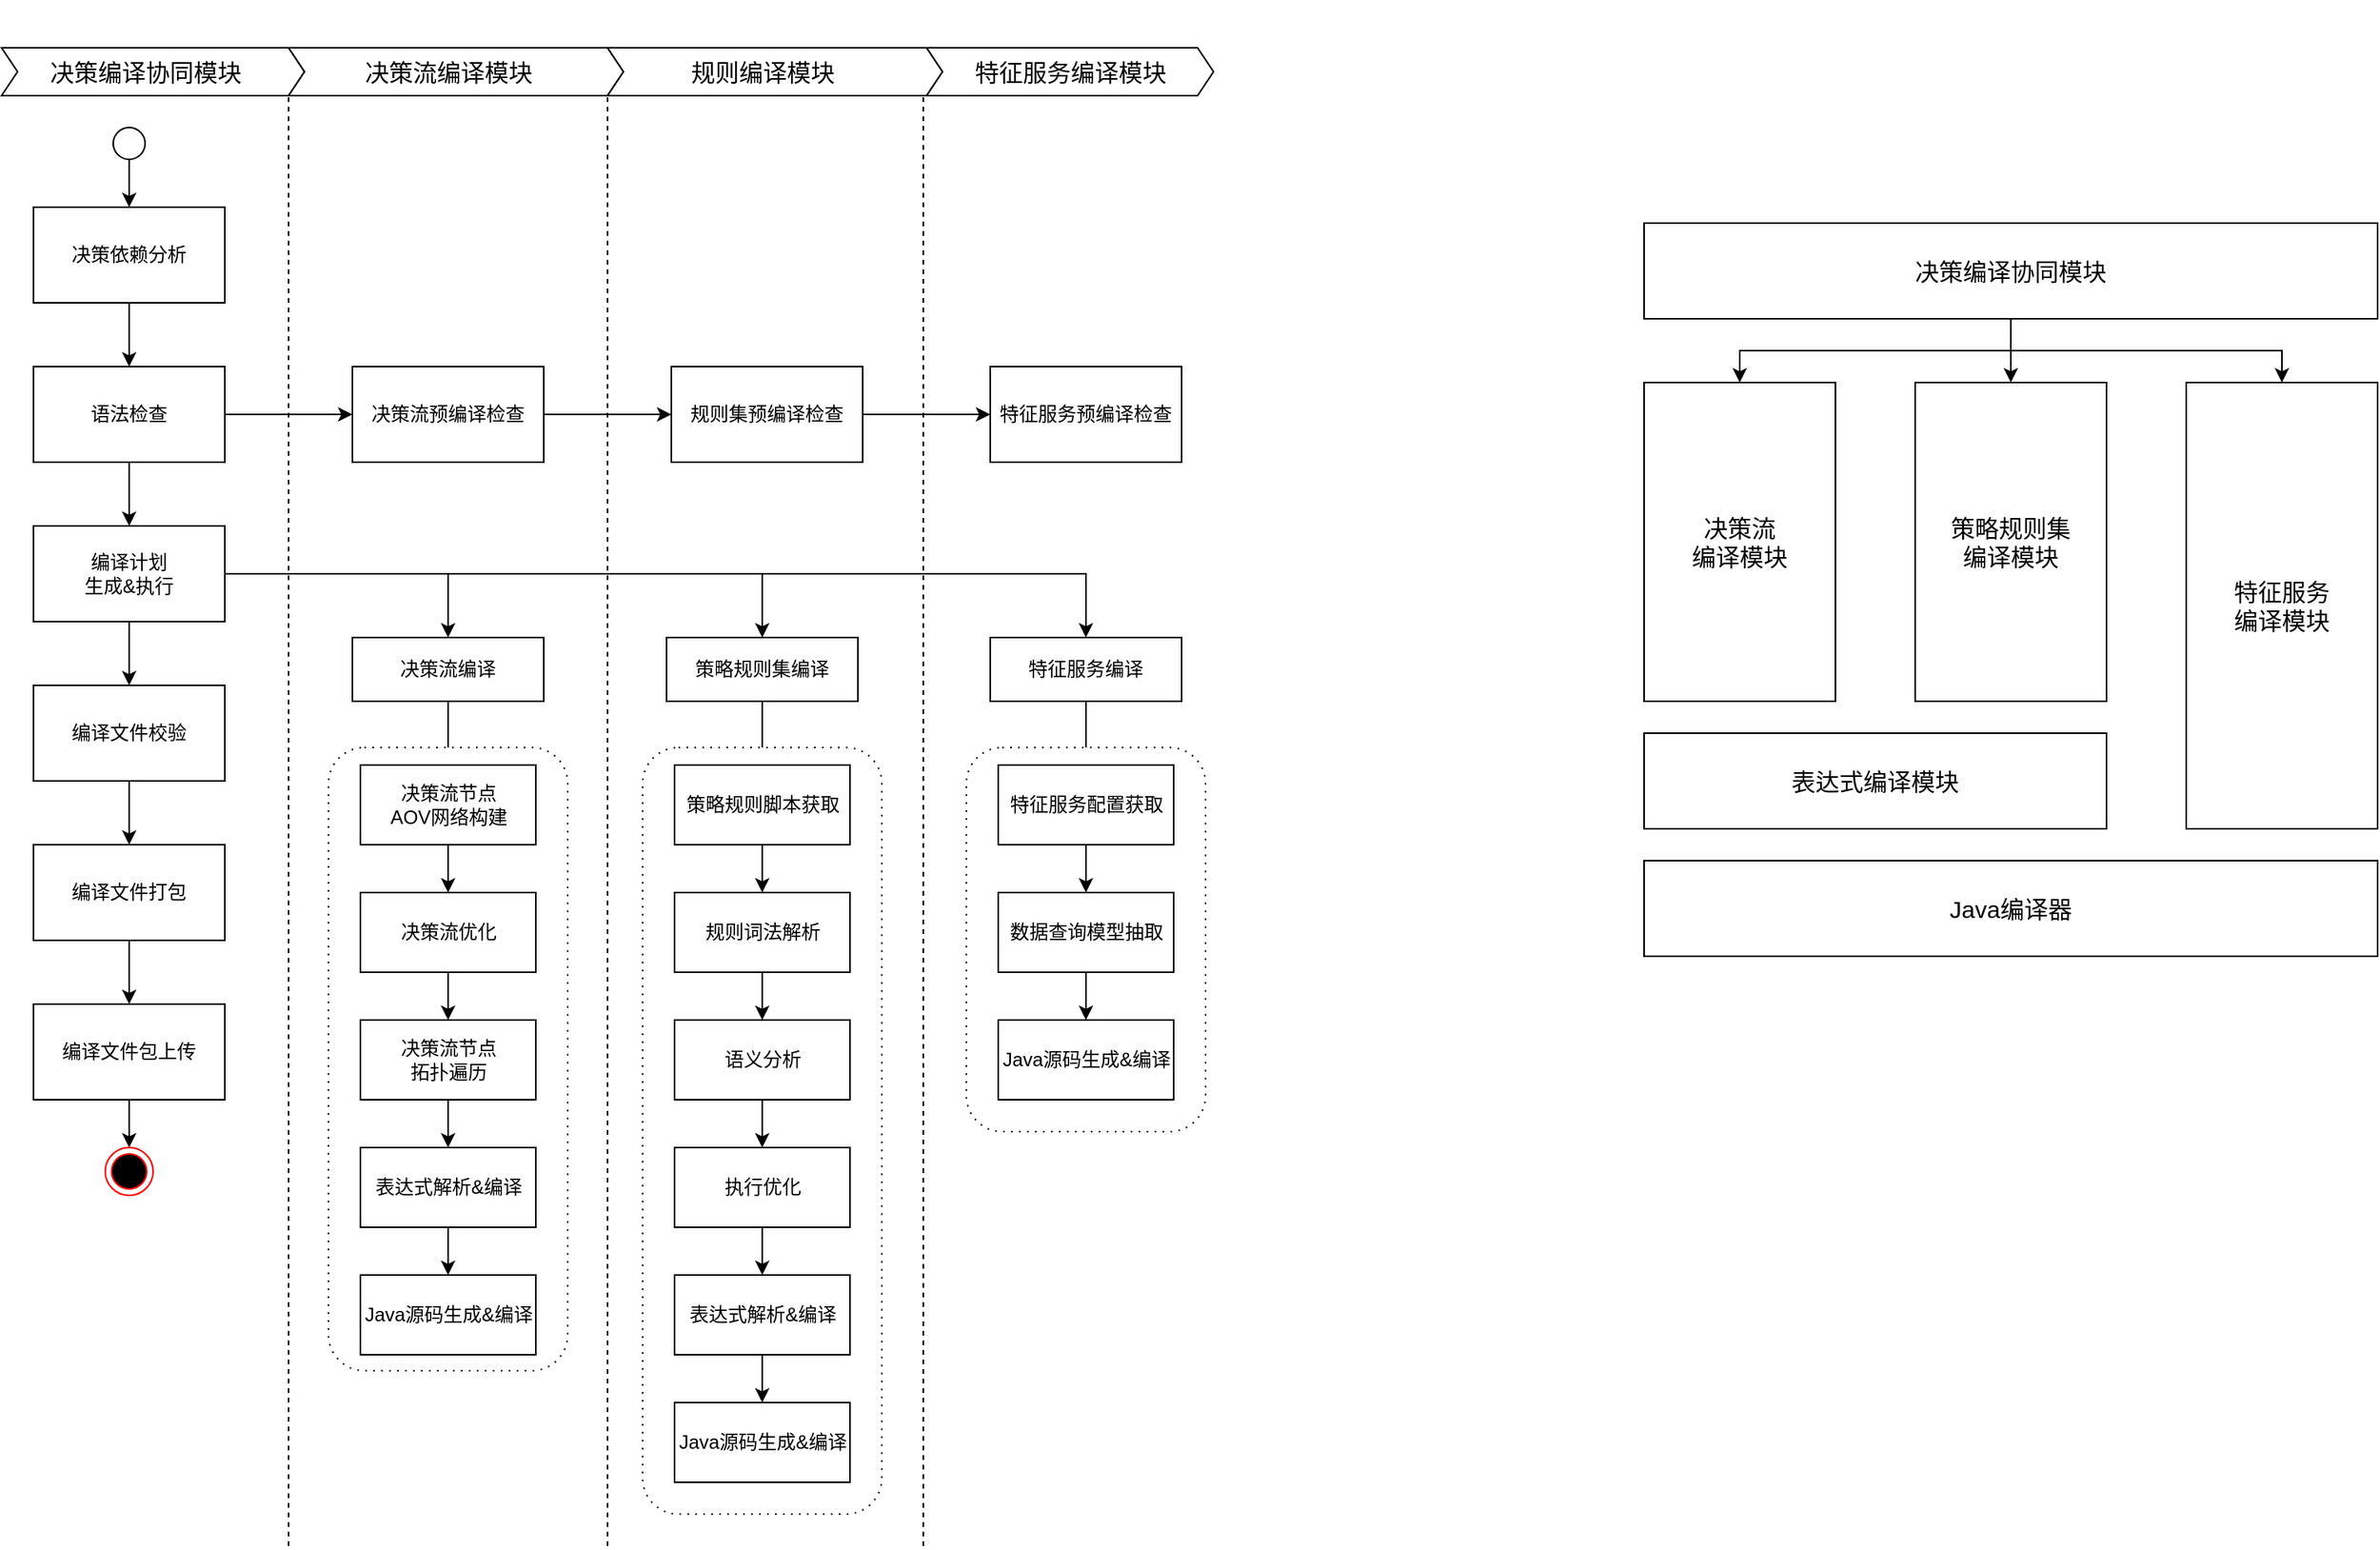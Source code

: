 <mxfile version="13.6.4" type="github">
  <diagram id="XIEwJmgOxNmqymngDd2L" name="Page-1">
    <mxGraphModel dx="2062" dy="1132" grid="1" gridSize="10" guides="1" tooltips="1" connect="1" arrows="1" fold="1" page="1" pageScale="1" pageWidth="827" pageHeight="1169" math="0" shadow="0">
      <root>
        <mxCell id="0" />
        <mxCell id="1" parent="0" />
        <mxCell id="7AzHG-92tgLLTeT5lNPb-124" value="&#xa;&#xa;&lt;span style=&quot;color: rgba(0, 0, 0, 0); font-family: monospace; font-size: 0px; font-style: normal; font-weight: 400; letter-spacing: normal; text-indent: 0px; text-transform: none; word-spacing: 0px; background-color: rgb(248, 249, 250); display: inline; float: none;&quot;&gt;&amp;nbsp;&lt;/span&gt;&#xa;&#xa;" style="html=1;shadow=0;dashed=0;align=center;verticalAlign=middle;shape=mxgraph.arrows2.arrow;dy=0;dx=10;notch=10;fontSize=15;" vertex="1" parent="1">
          <mxGeometry x="470" y="300" width="210" height="30" as="geometry" />
        </mxCell>
        <mxCell id="7AzHG-92tgLLTeT5lNPb-114" value="&#xa;&#xa;&lt;span style=&quot;color: rgba(0, 0, 0, 0); font-family: monospace; font-size: 0px; font-style: normal; font-weight: 400; letter-spacing: normal; text-indent: 0px; text-transform: none; word-spacing: 0px; background-color: rgb(248, 249, 250); display: inline; float: none;&quot;&gt;&amp;nbsp;&lt;/span&gt;&#xa;&#xa;" style="endArrow=none;dashed=1;html=1;entryX=0;entryY=0;entryDx=0;entryDy=0;entryPerimeter=0;" edge="1" parent="1" target="7AzHG-92tgLLTeT5lNPb-123">
          <mxGeometry width="50" height="50" relative="1" as="geometry">
            <mxPoint x="270" y="1240" as="sourcePoint" />
            <mxPoint x="270" y="280" as="targetPoint" />
          </mxGeometry>
        </mxCell>
        <mxCell id="7AzHG-92tgLLTeT5lNPb-15" value="&#xa;&#xa;&lt;span style=&quot;color: rgba(0, 0, 0, 0); font-family: monospace; font-size: 0px; font-style: normal; font-weight: 400; letter-spacing: normal; text-indent: 0px; text-transform: none; word-spacing: 0px; background-color: rgb(248, 249, 250); display: inline; float: none;&quot;&gt;&amp;nbsp;&lt;/span&gt;&#xa;&#xa;" style="endArrow=none;dashed=1;html=1;" edge="1" parent="1">
          <mxGeometry width="50" height="50" relative="1" as="geometry">
            <mxPoint x="470" y="1240" as="sourcePoint" />
            <mxPoint x="470" y="326" as="targetPoint" />
          </mxGeometry>
        </mxCell>
        <mxCell id="7AzHG-92tgLLTeT5lNPb-24" value="&#xa;&#xa;&lt;span style=&quot;color: rgba(0, 0, 0, 0); font-family: monospace; font-size: 0px; font-style: normal; font-weight: 400; letter-spacing: normal; text-indent: 0px; text-transform: none; word-spacing: 0px; background-color: rgb(248, 249, 250); display: inline; float: none;&quot;&gt;&amp;nbsp;&lt;/span&gt;&#xa;&#xa;" style="endArrow=none;dashed=1;html=1;entryX=0;entryY=0;entryDx=200;entryDy=0;entryPerimeter=0;" edge="1" parent="1">
          <mxGeometry width="50" height="50" relative="1" as="geometry">
            <mxPoint x="668" y="1240" as="sourcePoint" />
            <mxPoint x="668" y="300" as="targetPoint" />
          </mxGeometry>
        </mxCell>
        <mxCell id="7AzHG-92tgLLTeT5lNPb-121" value="&#xa;&#xa;&lt;span style=&quot;color: rgba(0, 0, 0, 0); font-family: monospace; font-size: 0px; font-style: normal; font-weight: 400; letter-spacing: normal; text-indent: 0px; text-transform: none; word-spacing: 0px; background-color: rgb(248, 249, 250); display: inline; float: none;&quot;&gt;&amp;nbsp;&lt;/span&gt;&#xa;&#xa;" style="html=1;shadow=0;dashed=0;align=center;verticalAlign=middle;shape=mxgraph.arrows2.arrow;dy=0;dx=10;notch=10;fontSize=15;" vertex="1" parent="1">
          <mxGeometry x="90" y="300" width="190" height="30" as="geometry" />
        </mxCell>
        <mxCell id="7AzHG-92tgLLTeT5lNPb-123" value="&#xa;&#xa;&lt;span style=&quot;color: rgba(0, 0, 0, 0); font-family: monospace; font-size: 0px; font-style: normal; font-weight: 400; letter-spacing: normal; text-indent: 0px; text-transform: none; word-spacing: 0px; background-color: rgb(248, 249, 250); display: inline; float: none;&quot;&gt;&amp;nbsp;&lt;/span&gt;&#xa;&#xa;" style="html=1;shadow=0;dashed=0;align=center;verticalAlign=middle;shape=mxgraph.arrows2.arrow;dy=0;dx=10;notch=10;fontSize=15;" vertex="1" parent="1">
          <mxGeometry x="270" y="300" width="210" height="30" as="geometry" />
        </mxCell>
        <mxCell id="7AzHG-92tgLLTeT5lNPb-127" value="&#xa;&#xa;&lt;span style=&quot;color: rgba(0, 0, 0, 0); font-family: monospace; font-size: 0px; font-style: normal; font-weight: 400; letter-spacing: normal; text-indent: 0px; text-transform: none; word-spacing: 0px; background-color: rgb(248, 249, 250); display: inline; float: none;&quot;&gt;&amp;nbsp;&lt;/span&gt;&#xa;&#xa;" style="html=1;shadow=0;dashed=0;align=center;verticalAlign=middle;shape=mxgraph.arrows2.arrow;dy=0;dx=10;notch=10;fontSize=15;" vertex="1" parent="1">
          <mxGeometry x="670" y="300" width="180" height="30" as="geometry" />
        </mxCell>
        <mxCell id="7AzHG-92tgLLTeT5lNPb-128" value="&#xa;&#xa;&lt;span style=&quot;color: rgba(0, 0, 0, 0); font-family: monospace; font-size: 0px; font-style: normal; font-weight: 400; letter-spacing: normal; text-indent: 0px; text-transform: none; word-spacing: 0px; background-color: rgb(248, 249, 250); display: inline; float: none;&quot;&gt;&amp;nbsp;&lt;/span&gt;&#xa;&#xa;" style="html=1;shadow=0;dashed=0;align=center;verticalAlign=middle;shape=mxgraph.arrows2.arrow;dy=0;dx=10;notch=10;fontSize=15;" vertex="1" parent="1">
          <mxGeometry x="470" y="300" width="210" height="30" as="geometry" />
        </mxCell>
        <mxCell id="7AzHG-92tgLLTeT5lNPb-29" value="" style="edgeStyle=orthogonalEdgeStyle;rounded=0;orthogonalLoop=1;jettySize=auto;html=1;" edge="1" parent="1" source="7AzHG-92tgLLTeT5lNPb-1" target="7AzHG-92tgLLTeT5lNPb-17">
          <mxGeometry relative="1" as="geometry" />
        </mxCell>
        <mxCell id="7AzHG-92tgLLTeT5lNPb-35" value="" style="edgeStyle=orthogonalEdgeStyle;rounded=0;orthogonalLoop=1;jettySize=auto;html=1;" edge="1" parent="1" source="7AzHG-92tgLLTeT5lNPb-1" target="7AzHG-92tgLLTeT5lNPb-34">
          <mxGeometry relative="1" as="geometry" />
        </mxCell>
        <mxCell id="7AzHG-92tgLLTeT5lNPb-1" value="语法检查" style="rounded=0;whiteSpace=wrap;html=1;" vertex="1" parent="1">
          <mxGeometry x="110" y="500" width="120" height="60" as="geometry" />
        </mxCell>
        <mxCell id="7AzHG-92tgLLTeT5lNPb-28" value="" style="edgeStyle=orthogonalEdgeStyle;rounded=0;orthogonalLoop=1;jettySize=auto;html=1;" edge="1" parent="1" source="7AzHG-92tgLLTeT5lNPb-2" target="7AzHG-92tgLLTeT5lNPb-1">
          <mxGeometry relative="1" as="geometry" />
        </mxCell>
        <mxCell id="7AzHG-92tgLLTeT5lNPb-2" value="决策依赖分析" style="whiteSpace=wrap;html=1;rounded=0;" vertex="1" parent="1">
          <mxGeometry x="110" y="400" width="120" height="60" as="geometry" />
        </mxCell>
        <mxCell id="7AzHG-92tgLLTeT5lNPb-83" value="" style="edgeStyle=orthogonalEdgeStyle;rounded=0;orthogonalLoop=1;jettySize=auto;html=1;startArrow=none;startFill=0;endArrow=classic;endFill=1;" edge="1" parent="1" source="7AzHG-92tgLLTeT5lNPb-4">
          <mxGeometry relative="1" as="geometry">
            <mxPoint x="567" y="790" as="targetPoint" />
          </mxGeometry>
        </mxCell>
        <mxCell id="7AzHG-92tgLLTeT5lNPb-4" value="策略规则集编译" style="whiteSpace=wrap;html=1;rounded=0;" vertex="1" parent="1">
          <mxGeometry x="507" y="670" width="120" height="40" as="geometry" />
        </mxCell>
        <mxCell id="7AzHG-92tgLLTeT5lNPb-27" value="" style="edgeStyle=orthogonalEdgeStyle;rounded=0;orthogonalLoop=1;jettySize=auto;html=1;" edge="1" parent="1" source="7AzHG-92tgLLTeT5lNPb-9" target="7AzHG-92tgLLTeT5lNPb-2">
          <mxGeometry relative="1" as="geometry" />
        </mxCell>
        <mxCell id="7AzHG-92tgLLTeT5lNPb-9" value="" style="verticalLabelPosition=bottom;verticalAlign=top;html=1;shape=mxgraph.flowchart.on-page_reference;" vertex="1" parent="1">
          <mxGeometry x="160" y="350" width="20" height="20" as="geometry" />
        </mxCell>
        <mxCell id="7AzHG-92tgLLTeT5lNPb-13" value="&lt;span&gt;特征服务编译&lt;/span&gt;" style="whiteSpace=wrap;html=1;rounded=0;" vertex="1" parent="1">
          <mxGeometry x="710" y="670" width="120" height="40" as="geometry" />
        </mxCell>
        <mxCell id="7AzHG-92tgLLTeT5lNPb-20" value="&#xa;&#xa;&lt;span style=&quot;color: rgba(0, 0, 0, 0); font-family: monospace; font-size: 0px; font-style: normal; font-weight: 400; letter-spacing: normal; text-indent: 0px; text-transform: none; word-spacing: 0px; background-color: rgb(248, 249, 250); display: inline; float: none;&quot;&gt;&amp;nbsp;&lt;/span&gt;&#xa;&#xa;" style="edgeStyle=orthogonalEdgeStyle;rounded=0;orthogonalLoop=1;jettySize=auto;html=1;exitX=1;exitY=0.5;exitDx=0;exitDy=0;entryX=0.5;entryY=0;entryDx=0;entryDy=0;" edge="1" parent="1" source="7AzHG-92tgLLTeT5lNPb-17" target="7AzHG-92tgLLTeT5lNPb-13">
          <mxGeometry relative="1" as="geometry" />
        </mxCell>
        <mxCell id="7AzHG-92tgLLTeT5lNPb-16" value="决策流编译" style="whiteSpace=wrap;html=1;rounded=0;" vertex="1" parent="1">
          <mxGeometry x="310" y="670" width="120" height="40" as="geometry" />
        </mxCell>
        <mxCell id="7AzHG-92tgLLTeT5lNPb-19" value="" style="edgeStyle=orthogonalEdgeStyle;rounded=0;orthogonalLoop=1;jettySize=auto;html=1;" edge="1" parent="1" source="7AzHG-92tgLLTeT5lNPb-17" target="7AzHG-92tgLLTeT5lNPb-16">
          <mxGeometry relative="1" as="geometry" />
        </mxCell>
        <mxCell id="7AzHG-92tgLLTeT5lNPb-22" value="" style="edgeStyle=orthogonalEdgeStyle;rounded=0;orthogonalLoop=1;jettySize=auto;html=1;" edge="1" parent="1" source="7AzHG-92tgLLTeT5lNPb-17" target="7AzHG-92tgLLTeT5lNPb-4">
          <mxGeometry relative="1" as="geometry">
            <mxPoint x="310" y="630" as="targetPoint" />
          </mxGeometry>
        </mxCell>
        <mxCell id="7AzHG-92tgLLTeT5lNPb-42" value="" style="edgeStyle=orthogonalEdgeStyle;rounded=0;orthogonalLoop=1;jettySize=auto;html=1;" edge="1" parent="1" source="7AzHG-92tgLLTeT5lNPb-17" target="7AzHG-92tgLLTeT5lNPb-41">
          <mxGeometry relative="1" as="geometry" />
        </mxCell>
        <mxCell id="7AzHG-92tgLLTeT5lNPb-17" value="编译计划&lt;br&gt;生成&amp;amp;执行" style="whiteSpace=wrap;html=1;rounded=0;" vertex="1" parent="1">
          <mxGeometry x="110" y="600" width="120" height="60" as="geometry" />
        </mxCell>
        <mxCell id="7AzHG-92tgLLTeT5lNPb-37" value="" style="edgeStyle=orthogonalEdgeStyle;rounded=0;orthogonalLoop=1;jettySize=auto;html=1;" edge="1" parent="1" source="7AzHG-92tgLLTeT5lNPb-34" target="7AzHG-92tgLLTeT5lNPb-36">
          <mxGeometry relative="1" as="geometry" />
        </mxCell>
        <mxCell id="7AzHG-92tgLLTeT5lNPb-34" value="决策流预编译检查" style="whiteSpace=wrap;html=1;rounded=0;" vertex="1" parent="1">
          <mxGeometry x="310" y="500" width="120" height="60" as="geometry" />
        </mxCell>
        <mxCell id="7AzHG-92tgLLTeT5lNPb-39" value="" style="edgeStyle=orthogonalEdgeStyle;rounded=0;orthogonalLoop=1;jettySize=auto;html=1;" edge="1" parent="1" source="7AzHG-92tgLLTeT5lNPb-36" target="7AzHG-92tgLLTeT5lNPb-38">
          <mxGeometry relative="1" as="geometry" />
        </mxCell>
        <mxCell id="7AzHG-92tgLLTeT5lNPb-36" value="规则集预编译检查" style="whiteSpace=wrap;html=1;rounded=0;" vertex="1" parent="1">
          <mxGeometry x="510" y="500" width="120" height="60" as="geometry" />
        </mxCell>
        <mxCell id="7AzHG-92tgLLTeT5lNPb-38" value="特征服务预编译检查" style="whiteSpace=wrap;html=1;rounded=0;" vertex="1" parent="1">
          <mxGeometry x="710" y="500" width="120" height="60" as="geometry" />
        </mxCell>
        <mxCell id="7AzHG-92tgLLTeT5lNPb-44" value="" style="edgeStyle=orthogonalEdgeStyle;rounded=0;orthogonalLoop=1;jettySize=auto;html=1;" edge="1" parent="1" source="7AzHG-92tgLLTeT5lNPb-41" target="7AzHG-92tgLLTeT5lNPb-43">
          <mxGeometry relative="1" as="geometry" />
        </mxCell>
        <mxCell id="7AzHG-92tgLLTeT5lNPb-41" value="编译文件校验" style="whiteSpace=wrap;html=1;rounded=0;" vertex="1" parent="1">
          <mxGeometry x="110" y="700" width="120" height="60" as="geometry" />
        </mxCell>
        <mxCell id="7AzHG-92tgLLTeT5lNPb-46" value="" style="edgeStyle=orthogonalEdgeStyle;rounded=0;orthogonalLoop=1;jettySize=auto;html=1;" edge="1" parent="1" source="7AzHG-92tgLLTeT5lNPb-43" target="7AzHG-92tgLLTeT5lNPb-45">
          <mxGeometry relative="1" as="geometry" />
        </mxCell>
        <mxCell id="7AzHG-92tgLLTeT5lNPb-43" value="编译文件打包" style="whiteSpace=wrap;html=1;rounded=0;" vertex="1" parent="1">
          <mxGeometry x="110" y="800" width="120" height="60" as="geometry" />
        </mxCell>
        <mxCell id="7AzHG-92tgLLTeT5lNPb-52" value="" style="edgeStyle=orthogonalEdgeStyle;rounded=0;orthogonalLoop=1;jettySize=auto;html=1;" edge="1" parent="1" source="7AzHG-92tgLLTeT5lNPb-45" target="7AzHG-92tgLLTeT5lNPb-51">
          <mxGeometry relative="1" as="geometry" />
        </mxCell>
        <mxCell id="7AzHG-92tgLLTeT5lNPb-45" value="编译文件包上传" style="whiteSpace=wrap;html=1;rounded=0;" vertex="1" parent="1">
          <mxGeometry x="110" y="900" width="120" height="60" as="geometry" />
        </mxCell>
        <mxCell id="7AzHG-92tgLLTeT5lNPb-51" value="" style="ellipse;html=1;shape=endState;fillColor=#000000;strokeColor=#ff0000;" vertex="1" parent="1">
          <mxGeometry x="155" y="990" width="30" height="30" as="geometry" />
        </mxCell>
        <mxCell id="7AzHG-92tgLLTeT5lNPb-57" value="" style="edgeStyle=orthogonalEdgeStyle;rounded=0;orthogonalLoop=1;jettySize=auto;html=1;endArrow=none;endFill=0;" edge="1" parent="1" source="7AzHG-92tgLLTeT5lNPb-55" target="7AzHG-92tgLLTeT5lNPb-16">
          <mxGeometry relative="1" as="geometry" />
        </mxCell>
        <mxCell id="7AzHG-92tgLLTeT5lNPb-55" value="&#xa;&#xa;&lt;span style=&quot;color: rgba(0, 0, 0, 0); font-family: monospace; font-size: 0px; font-style: normal; font-weight: 400; letter-spacing: normal; text-indent: 0px; text-transform: none; word-spacing: 0px; background-color: rgb(248, 249, 250); display: inline; float: none;&quot;&gt;&amp;nbsp;&lt;/span&gt;&#xa;&#xa;" style="shape=ext;rounded=1;html=1;whiteSpace=wrap;dashed=1;dashPattern=1 4;" vertex="1" parent="1">
          <mxGeometry x="295" y="739" width="150" height="391" as="geometry" />
        </mxCell>
        <mxCell id="7AzHG-92tgLLTeT5lNPb-67" value="" style="edgeStyle=orthogonalEdgeStyle;rounded=0;orthogonalLoop=1;jettySize=auto;html=1;startArrow=none;startFill=0;endArrow=classic;endFill=1;" edge="1" parent="1" source="7AzHG-92tgLLTeT5lNPb-59" target="7AzHG-92tgLLTeT5lNPb-66">
          <mxGeometry relative="1" as="geometry" />
        </mxCell>
        <mxCell id="7AzHG-92tgLLTeT5lNPb-59" value="决策流节点&lt;br&gt;AOV网络构建" style="html=1;" vertex="1" parent="1">
          <mxGeometry x="315" y="750" width="110" height="50" as="geometry" />
        </mxCell>
        <mxCell id="7AzHG-92tgLLTeT5lNPb-69" value="" style="edgeStyle=orthogonalEdgeStyle;rounded=0;orthogonalLoop=1;jettySize=auto;html=1;startArrow=none;startFill=0;endArrow=classic;endFill=1;" edge="1" parent="1" source="7AzHG-92tgLLTeT5lNPb-66" target="7AzHG-92tgLLTeT5lNPb-68">
          <mxGeometry relative="1" as="geometry" />
        </mxCell>
        <mxCell id="7AzHG-92tgLLTeT5lNPb-66" value="决策流优化" style="html=1;" vertex="1" parent="1">
          <mxGeometry x="315" y="830" width="110" height="50" as="geometry" />
        </mxCell>
        <mxCell id="7AzHG-92tgLLTeT5lNPb-186" value="" style="edgeStyle=orthogonalEdgeStyle;rounded=0;orthogonalLoop=1;jettySize=auto;html=1;startArrow=none;startFill=0;endArrow=classic;endFill=1;fontSize=15;" edge="1" parent="1" source="7AzHG-92tgLLTeT5lNPb-68" target="7AzHG-92tgLLTeT5lNPb-185">
          <mxGeometry relative="1" as="geometry" />
        </mxCell>
        <mxCell id="7AzHG-92tgLLTeT5lNPb-68" value="决策流节点&lt;br&gt;拓扑遍历" style="html=1;" vertex="1" parent="1">
          <mxGeometry x="315" y="910" width="110" height="50" as="geometry" />
        </mxCell>
        <mxCell id="7AzHG-92tgLLTeT5lNPb-70" value="Java源码生成&amp;amp;编译" style="html=1;" vertex="1" parent="1">
          <mxGeometry x="315" y="1070" width="110" height="50" as="geometry" />
        </mxCell>
        <mxCell id="7AzHG-92tgLLTeT5lNPb-74" value="&#xa;&#xa;&lt;span style=&quot;color: rgba(0, 0, 0, 0); font-family: monospace; font-size: 0px; font-style: normal; font-weight: 400; letter-spacing: normal; text-indent: 0px; text-transform: none; word-spacing: 0px; background-color: rgb(248, 249, 250); display: inline; float: none;&quot;&gt;&amp;nbsp;&lt;/span&gt;&#xa;&#xa;" style="shape=ext;rounded=1;html=1;whiteSpace=wrap;dashed=1;dashPattern=1 4;" vertex="1" parent="1">
          <mxGeometry x="492" y="739" width="150" height="481" as="geometry" />
        </mxCell>
        <mxCell id="7AzHG-92tgLLTeT5lNPb-75" value="" style="edgeStyle=orthogonalEdgeStyle;rounded=0;orthogonalLoop=1;jettySize=auto;html=1;startArrow=none;startFill=0;endArrow=classic;endFill=1;" edge="1" source="7AzHG-92tgLLTeT5lNPb-76" target="7AzHG-92tgLLTeT5lNPb-78" parent="1">
          <mxGeometry relative="1" as="geometry" />
        </mxCell>
        <mxCell id="7AzHG-92tgLLTeT5lNPb-76" value="策略规则脚本获取" style="html=1;" vertex="1" parent="1">
          <mxGeometry x="512" y="750" width="110" height="50" as="geometry" />
        </mxCell>
        <mxCell id="7AzHG-92tgLLTeT5lNPb-77" value="" style="edgeStyle=orthogonalEdgeStyle;rounded=0;orthogonalLoop=1;jettySize=auto;html=1;startArrow=none;startFill=0;endArrow=classic;endFill=1;" edge="1" source="7AzHG-92tgLLTeT5lNPb-78" target="7AzHG-92tgLLTeT5lNPb-80" parent="1">
          <mxGeometry relative="1" as="geometry" />
        </mxCell>
        <mxCell id="7AzHG-92tgLLTeT5lNPb-78" value="规则词法解析" style="html=1;" vertex="1" parent="1">
          <mxGeometry x="512" y="830" width="110" height="50" as="geometry" />
        </mxCell>
        <mxCell id="7AzHG-92tgLLTeT5lNPb-79" value="" style="edgeStyle=orthogonalEdgeStyle;rounded=0;orthogonalLoop=1;jettySize=auto;html=1;startArrow=none;startFill=0;endArrow=classic;endFill=1;" edge="1" source="7AzHG-92tgLLTeT5lNPb-80" target="7AzHG-92tgLLTeT5lNPb-81" parent="1">
          <mxGeometry relative="1" as="geometry" />
        </mxCell>
        <mxCell id="7AzHG-92tgLLTeT5lNPb-80" value="语义分析" style="html=1;" vertex="1" parent="1">
          <mxGeometry x="512" y="910" width="110" height="50" as="geometry" />
        </mxCell>
        <mxCell id="7AzHG-92tgLLTeT5lNPb-89" value="" style="edgeStyle=orthogonalEdgeStyle;rounded=0;orthogonalLoop=1;jettySize=auto;html=1;startArrow=none;startFill=0;endArrow=classic;endFill=1;" edge="1" parent="1" source="7AzHG-92tgLLTeT5lNPb-81" target="7AzHG-92tgLLTeT5lNPb-88">
          <mxGeometry relative="1" as="geometry" />
        </mxCell>
        <mxCell id="7AzHG-92tgLLTeT5lNPb-81" value="执行优化" style="html=1;" vertex="1" parent="1">
          <mxGeometry x="512" y="990" width="110" height="50" as="geometry" />
        </mxCell>
        <mxCell id="7AzHG-92tgLLTeT5lNPb-194" value="" style="edgeStyle=orthogonalEdgeStyle;rounded=0;orthogonalLoop=1;jettySize=auto;html=1;startArrow=none;startFill=0;endArrow=classic;endFill=1;fontSize=15;" edge="1" parent="1" source="7AzHG-92tgLLTeT5lNPb-88" target="7AzHG-92tgLLTeT5lNPb-193">
          <mxGeometry relative="1" as="geometry" />
        </mxCell>
        <mxCell id="7AzHG-92tgLLTeT5lNPb-88" value="表达式解析&amp;amp;编译" style="html=1;" vertex="1" parent="1">
          <mxGeometry x="512" y="1070" width="110" height="50" as="geometry" />
        </mxCell>
        <mxCell id="7AzHG-92tgLLTeT5lNPb-90" value="" style="edgeStyle=orthogonalEdgeStyle;rounded=0;orthogonalLoop=1;jettySize=auto;html=1;startArrow=none;startFill=0;endArrow=classic;endFill=1;" edge="1" parent="1">
          <mxGeometry relative="1" as="geometry">
            <mxPoint x="770" y="710" as="sourcePoint" />
            <mxPoint x="770" y="790" as="targetPoint" />
          </mxGeometry>
        </mxCell>
        <mxCell id="7AzHG-92tgLLTeT5lNPb-92" value="" style="edgeStyle=orthogonalEdgeStyle;rounded=0;orthogonalLoop=1;jettySize=auto;html=1;startArrow=none;startFill=0;endArrow=classic;endFill=1;" edge="1" source="7AzHG-92tgLLTeT5lNPb-93" target="7AzHG-92tgLLTeT5lNPb-95" parent="1">
          <mxGeometry relative="1" as="geometry" />
        </mxCell>
        <mxCell id="7AzHG-92tgLLTeT5lNPb-93" value="策略规则脚本获取" style="html=1;" vertex="1" parent="1">
          <mxGeometry x="715" y="750" width="110" height="50" as="geometry" />
        </mxCell>
        <mxCell id="7AzHG-92tgLLTeT5lNPb-94" value="" style="edgeStyle=orthogonalEdgeStyle;rounded=0;orthogonalLoop=1;jettySize=auto;html=1;startArrow=none;startFill=0;endArrow=classic;endFill=1;" edge="1" source="7AzHG-92tgLLTeT5lNPb-95" target="7AzHG-92tgLLTeT5lNPb-97" parent="1">
          <mxGeometry relative="1" as="geometry" />
        </mxCell>
        <mxCell id="7AzHG-92tgLLTeT5lNPb-95" value="规则词法解析" style="html=1;" vertex="1" parent="1">
          <mxGeometry x="715" y="830" width="110" height="50" as="geometry" />
        </mxCell>
        <mxCell id="7AzHG-92tgLLTeT5lNPb-97" value="语义分析" style="html=1;" vertex="1" parent="1">
          <mxGeometry x="715" y="910" width="110" height="50" as="geometry" />
        </mxCell>
        <mxCell id="7AzHG-92tgLLTeT5lNPb-101" value="" style="edgeStyle=orthogonalEdgeStyle;rounded=0;orthogonalLoop=1;jettySize=auto;html=1;startArrow=none;startFill=0;endArrow=classic;endFill=1;" edge="1" parent="1">
          <mxGeometry relative="1" as="geometry">
            <mxPoint x="770" y="710" as="sourcePoint" />
            <mxPoint x="770" y="790" as="targetPoint" />
          </mxGeometry>
        </mxCell>
        <mxCell id="7AzHG-92tgLLTeT5lNPb-102" value="&#xa;&#xa;&lt;span style=&quot;color: rgba(0, 0, 0, 0); font-family: monospace; font-size: 0px; font-style: normal; font-weight: 400; letter-spacing: normal; text-indent: 0px; text-transform: none; word-spacing: 0px; background-color: rgb(248, 249, 250); display: inline; float: none;&quot;&gt;&amp;nbsp;&lt;/span&gt;&#xa;&#xa;" style="shape=ext;rounded=1;html=1;whiteSpace=wrap;dashed=1;dashPattern=1 4;" vertex="1" parent="1">
          <mxGeometry x="695" y="739" width="150" height="241" as="geometry" />
        </mxCell>
        <mxCell id="7AzHG-92tgLLTeT5lNPb-103" value="" style="edgeStyle=orthogonalEdgeStyle;rounded=0;orthogonalLoop=1;jettySize=auto;html=1;startArrow=none;startFill=0;endArrow=classic;endFill=1;" edge="1" source="7AzHG-92tgLLTeT5lNPb-104" target="7AzHG-92tgLLTeT5lNPb-106" parent="1">
          <mxGeometry relative="1" as="geometry" />
        </mxCell>
        <mxCell id="7AzHG-92tgLLTeT5lNPb-104" value="特征服务配置获取" style="html=1;" vertex="1" parent="1">
          <mxGeometry x="715" y="750" width="110" height="50" as="geometry" />
        </mxCell>
        <mxCell id="7AzHG-92tgLLTeT5lNPb-113" value="" style="edgeStyle=orthogonalEdgeStyle;rounded=0;orthogonalLoop=1;jettySize=auto;html=1;startArrow=none;startFill=0;endArrow=classic;endFill=1;" edge="1" parent="1" source="7AzHG-92tgLLTeT5lNPb-106" target="7AzHG-92tgLLTeT5lNPb-111">
          <mxGeometry relative="1" as="geometry" />
        </mxCell>
        <mxCell id="7AzHG-92tgLLTeT5lNPb-106" value="数据查询模型抽取" style="html=1;" vertex="1" parent="1">
          <mxGeometry x="715" y="830" width="110" height="50" as="geometry" />
        </mxCell>
        <mxCell id="7AzHG-92tgLLTeT5lNPb-107" value="" style="edgeStyle=orthogonalEdgeStyle;rounded=0;orthogonalLoop=1;jettySize=auto;html=1;startArrow=none;startFill=0;endArrow=classic;endFill=1;" edge="1" source="7AzHG-92tgLLTeT5lNPb-108" parent="1">
          <mxGeometry relative="1" as="geometry">
            <mxPoint x="770" y="990" as="targetPoint" />
          </mxGeometry>
        </mxCell>
        <mxCell id="7AzHG-92tgLLTeT5lNPb-111" value="Java源码生成&amp;amp;编译" style="html=1;" vertex="1" parent="1">
          <mxGeometry x="715" y="910" width="110" height="50" as="geometry" />
        </mxCell>
        <mxCell id="7AzHG-92tgLLTeT5lNPb-115" value="决策编译协同模块" style="text;html=1;align=center;verticalAlign=middle;resizable=0;points=[];autosize=1;fontSize=15;" vertex="1" parent="1">
          <mxGeometry x="110" y="305" width="140" height="20" as="geometry" />
        </mxCell>
        <mxCell id="7AzHG-92tgLLTeT5lNPb-116" value="决策流编译模块" style="text;html=1;align=center;verticalAlign=middle;resizable=0;points=[];autosize=1;fontSize=15;" vertex="1" parent="1">
          <mxGeometry x="310" y="305" width="120" height="20" as="geometry" />
        </mxCell>
        <mxCell id="7AzHG-92tgLLTeT5lNPb-117" value="规则编译模块" style="text;html=1;align=center;verticalAlign=middle;resizable=0;points=[];autosize=1;fontSize=15;" vertex="1" parent="1">
          <mxGeometry x="512" y="305" width="110" height="20" as="geometry" />
        </mxCell>
        <mxCell id="7AzHG-92tgLLTeT5lNPb-118" value="特征服务编译模块" style="text;html=1;align=center;verticalAlign=middle;resizable=0;points=[];autosize=1;fontSize=15;" vertex="1" parent="1">
          <mxGeometry x="690" y="305" width="140" height="20" as="geometry" />
        </mxCell>
        <mxCell id="7AzHG-92tgLLTeT5lNPb-148" style="edgeStyle=orthogonalEdgeStyle;rounded=0;orthogonalLoop=1;jettySize=auto;html=1;exitX=0.5;exitY=1;exitDx=0;exitDy=0;startArrow=none;startFill=0;endArrow=classic;endFill=1;fontSize=15;" edge="1" source="7AzHG-92tgLLTeT5lNPb-151" target="7AzHG-92tgLLTeT5lNPb-153" parent="1">
          <mxGeometry relative="1" as="geometry" />
        </mxCell>
        <mxCell id="7AzHG-92tgLLTeT5lNPb-149" value="" style="edgeStyle=orthogonalEdgeStyle;rounded=0;orthogonalLoop=1;jettySize=auto;html=1;startArrow=none;startFill=0;endArrow=classic;endFill=1;fontSize=15;" edge="1" source="7AzHG-92tgLLTeT5lNPb-151" target="7AzHG-92tgLLTeT5lNPb-155" parent="1">
          <mxGeometry relative="1" as="geometry" />
        </mxCell>
        <mxCell id="7AzHG-92tgLLTeT5lNPb-150" style="edgeStyle=orthogonalEdgeStyle;rounded=0;orthogonalLoop=1;jettySize=auto;html=1;startArrow=none;startFill=0;endArrow=classic;endFill=1;fontSize=15;" edge="1" source="7AzHG-92tgLLTeT5lNPb-151" target="7AzHG-92tgLLTeT5lNPb-158" parent="1">
          <mxGeometry relative="1" as="geometry">
            <mxPoint x="1370" y="500" as="targetPoint" />
          </mxGeometry>
        </mxCell>
        <mxCell id="7AzHG-92tgLLTeT5lNPb-151" value="决策编译协同模块" style="rounded=0;whiteSpace=wrap;html=1;fontSize=15;" vertex="1" parent="1">
          <mxGeometry x="1120" y="410" width="460" height="60" as="geometry" />
        </mxCell>
        <mxCell id="7AzHG-92tgLLTeT5lNPb-153" value="决策流&lt;br&gt;编译模块" style="rounded=0;whiteSpace=wrap;html=1;fontSize=15;" vertex="1" parent="1">
          <mxGeometry x="1120" y="510" width="120" height="200" as="geometry" />
        </mxCell>
        <mxCell id="7AzHG-92tgLLTeT5lNPb-155" value="策略规则集&lt;br&gt;编译模块" style="rounded=0;whiteSpace=wrap;html=1;fontSize=15;" vertex="1" parent="1">
          <mxGeometry x="1290" y="510" width="120" height="200" as="geometry" />
        </mxCell>
        <mxCell id="7AzHG-92tgLLTeT5lNPb-158" value="特征服务&lt;br&gt;编译模块" style="rounded=0;whiteSpace=wrap;html=1;fontSize=15;" vertex="1" parent="1">
          <mxGeometry x="1460" y="510" width="120" height="280" as="geometry" />
        </mxCell>
        <mxCell id="7AzHG-92tgLLTeT5lNPb-159" value="表达式编译模块" style="rounded=0;whiteSpace=wrap;html=1;fontSize=15;" vertex="1" parent="1">
          <mxGeometry x="1120" y="730" width="290" height="60" as="geometry" />
        </mxCell>
        <mxCell id="7AzHG-92tgLLTeT5lNPb-160" value="Java编译器" style="rounded=0;whiteSpace=wrap;html=1;fontSize=15;" vertex="1" parent="1">
          <mxGeometry x="1120" y="810" width="460" height="60" as="geometry" />
        </mxCell>
        <mxCell id="7AzHG-92tgLLTeT5lNPb-187" value="" style="edgeStyle=orthogonalEdgeStyle;rounded=0;orthogonalLoop=1;jettySize=auto;html=1;startArrow=none;startFill=0;endArrow=classic;endFill=1;fontSize=15;" edge="1" parent="1" source="7AzHG-92tgLLTeT5lNPb-185" target="7AzHG-92tgLLTeT5lNPb-70">
          <mxGeometry relative="1" as="geometry" />
        </mxCell>
        <mxCell id="7AzHG-92tgLLTeT5lNPb-185" value="表达式解析&amp;amp;编译" style="html=1;" vertex="1" parent="1">
          <mxGeometry x="315" y="990" width="110" height="50" as="geometry" />
        </mxCell>
        <mxCell id="7AzHG-92tgLLTeT5lNPb-193" value="Java源码生成&amp;amp;编译" style="html=1;" vertex="1" parent="1">
          <mxGeometry x="512" y="1150" width="110" height="50" as="geometry" />
        </mxCell>
      </root>
    </mxGraphModel>
  </diagram>
</mxfile>
